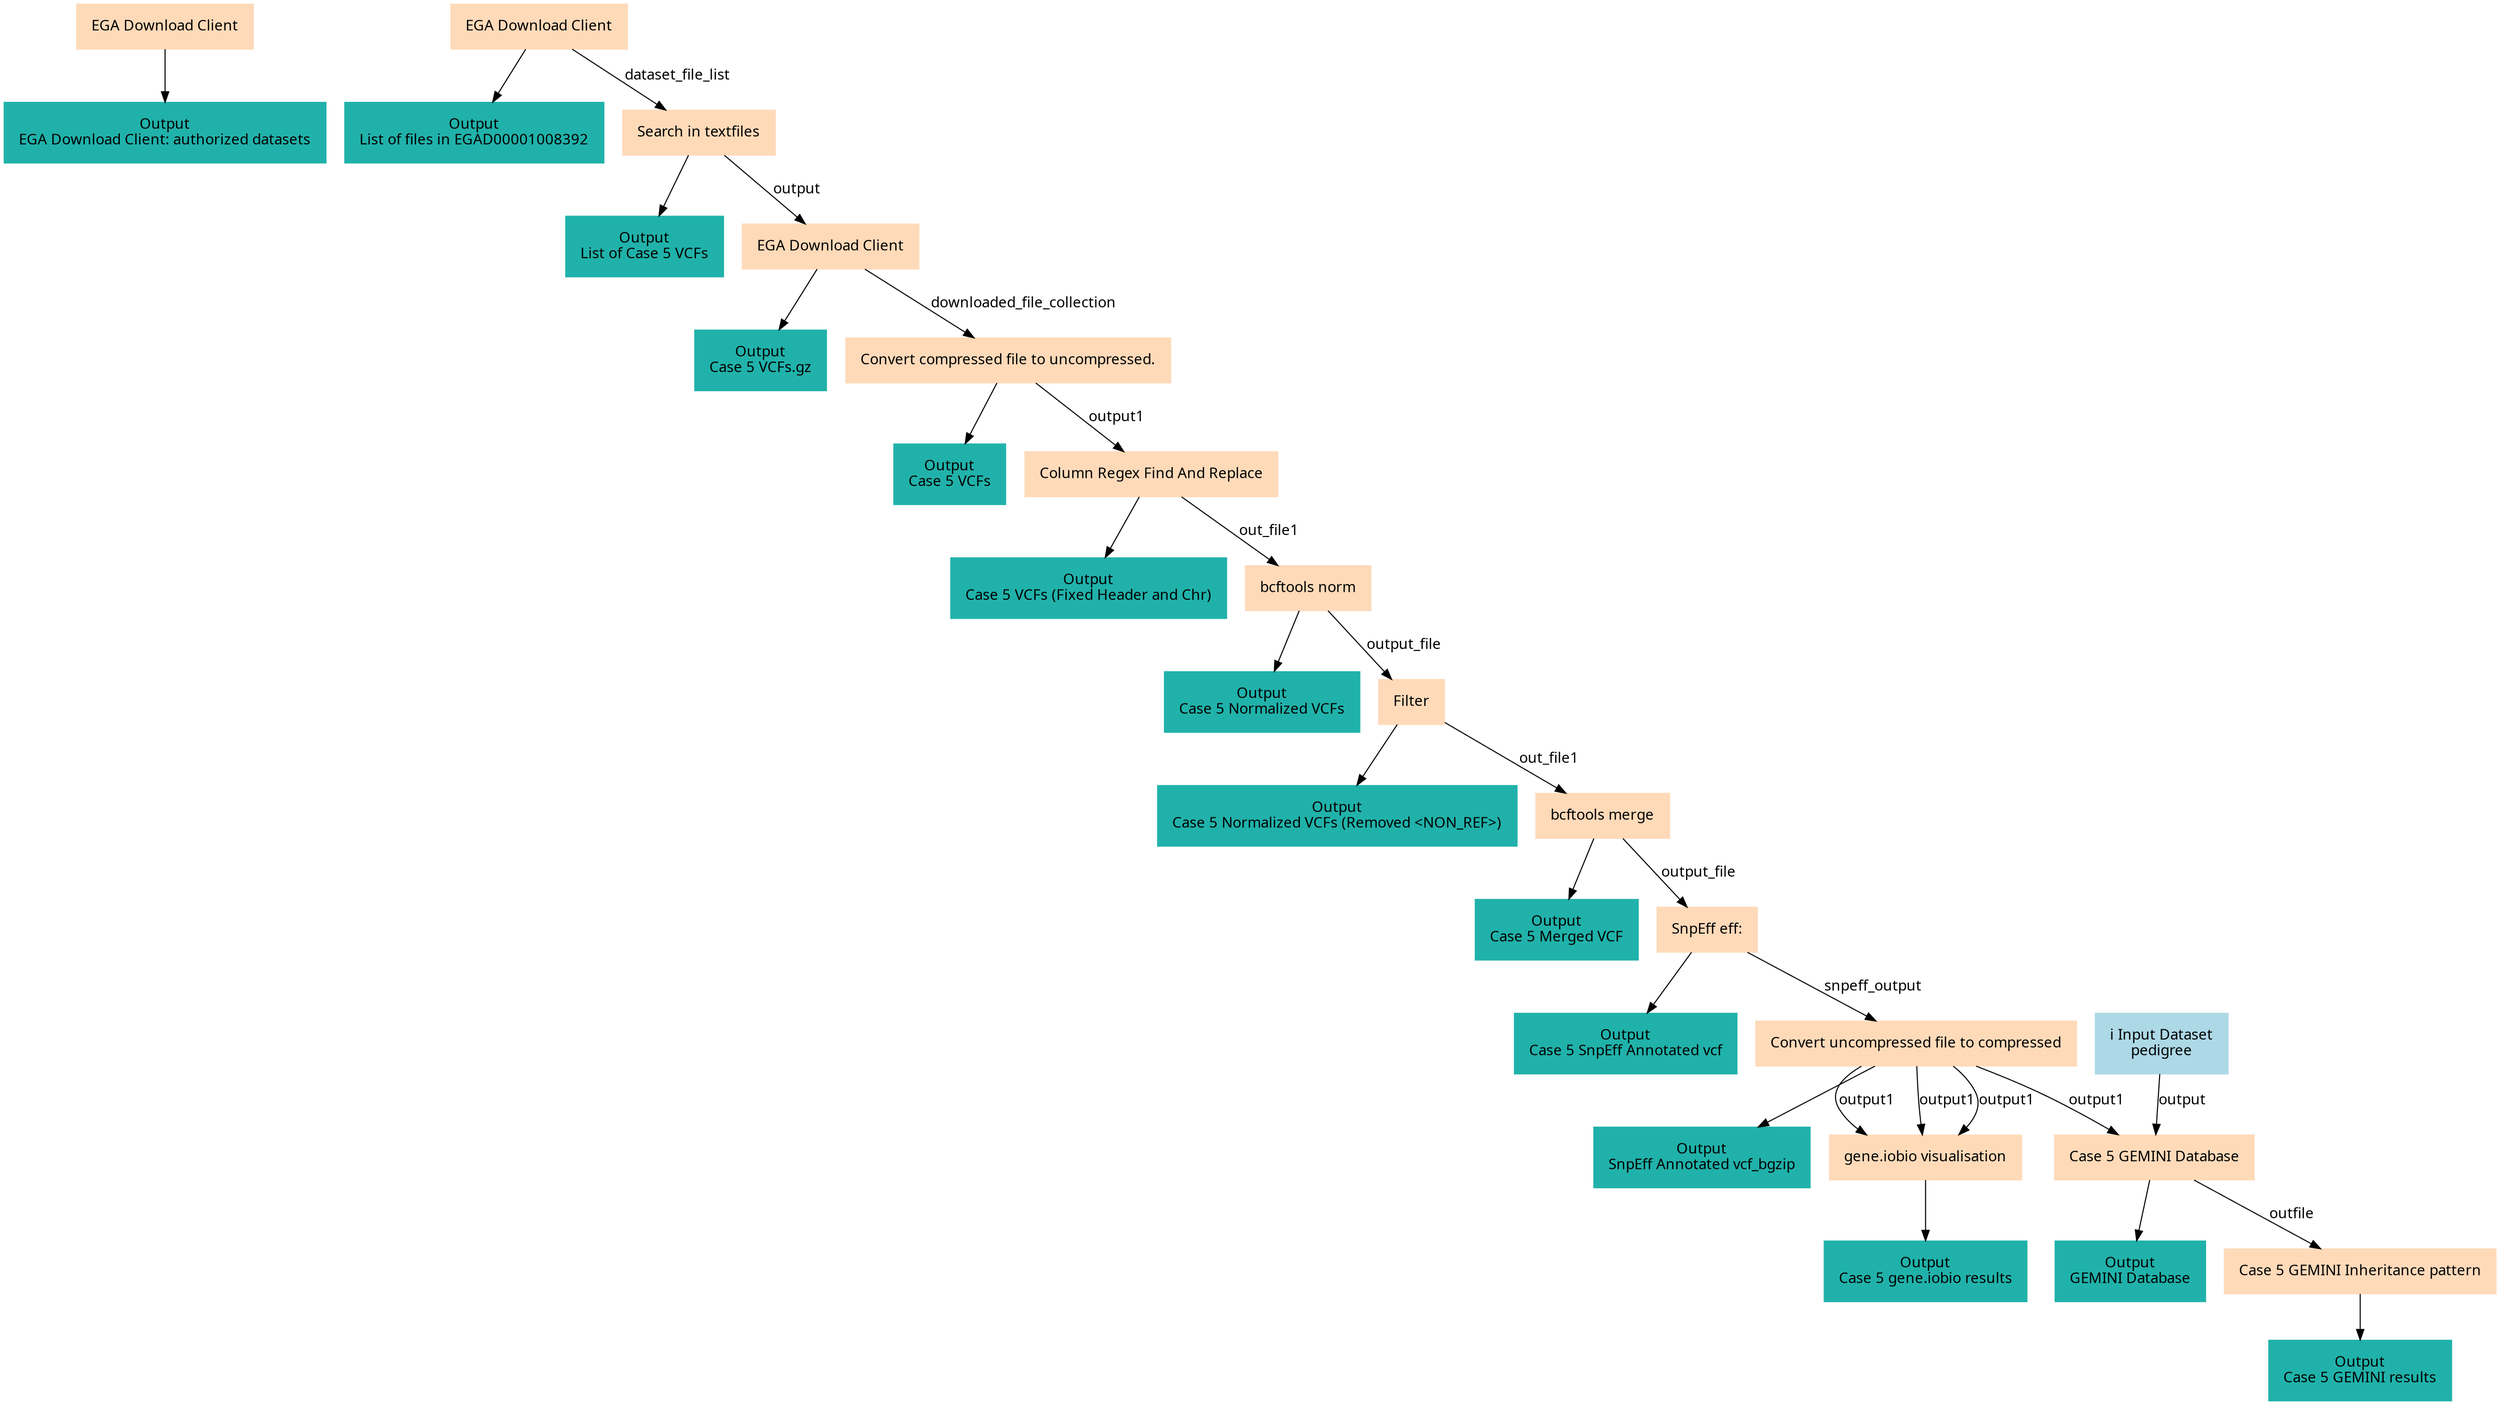 digraph main {
  node [fontname="Atkinson Hyperlegible", shape=box, color=white,style=filled,color=peachpuff,margin="0.2,0.2"];
  edge [fontname="Atkinson Hyperlegible"];
  0[label="EGA Download Client"]
  k85672f3a155649b6be092e6c81721fb3[color=lightseagreen,label="Output\nEGA Download Client: authorized datasets"]
  0 -> k85672f3a155649b6be092e6c81721fb3
  1[label="EGA Download Client"]
  kacd2bcf04b9d47439034716e73d4824f[color=lightseagreen,label="Output\nList of files in EGAD00001008392"]
  1 -> kacd2bcf04b9d47439034716e73d4824f
  2[color=lightblue,label="ℹ️ Input Dataset\npedigree"]
  3[label="Search in textfiles"]
  1 -> 3 [label="dataset_file_list"]
  k6d5d135ea37349389374019a09f45a51[color=lightseagreen,label="Output\nList of Case 5 VCFs"]
  3 -> k6d5d135ea37349389374019a09f45a51
  4[label="EGA Download Client"]
  3 -> 4 [label="output"]
  kbdce7169390b4adb93055550d5d70a73[color=lightseagreen,label="Output\nCase 5 VCFs.gz"]
  4 -> kbdce7169390b4adb93055550d5d70a73
  5[label="Convert compressed file to uncompressed."]
  4 -> 5 [label="downloaded_file_collection"]
  k82b71cdcd8134c778ff3fa59e1725709[color=lightseagreen,label="Output\nCase 5 VCFs"]
  5 -> k82b71cdcd8134c778ff3fa59e1725709
  6[label="Column Regex Find And Replace"]
  5 -> 6 [label="output1"]
  k5e1ff158cf8a4dc89c22b987a9f5ac27[color=lightseagreen,label="Output\nCase 5 VCFs (Fixed Header and Chr)"]
  6 -> k5e1ff158cf8a4dc89c22b987a9f5ac27
  7[label="bcftools norm"]
  6 -> 7 [label="out_file1"]
  k96b34c8dfa9248cbb01fc05364deba5d[color=lightseagreen,label="Output\nCase 5 Normalized VCFs"]
  7 -> k96b34c8dfa9248cbb01fc05364deba5d
  8[label="Filter"]
  7 -> 8 [label="output_file"]
  ka8539eb98bc3473ba27f201c3acf5539[color=lightseagreen,label="Output\nCase 5 Normalized VCFs (Removed <NON_REF>)"]
  8 -> ka8539eb98bc3473ba27f201c3acf5539
  9[label="bcftools merge"]
  8 -> 9 [label="out_file1"]
  kb5c479b2e58a4fe2b1cffc64476c8192[color=lightseagreen,label="Output\nCase 5 Merged VCF"]
  9 -> kb5c479b2e58a4fe2b1cffc64476c8192
  10[label="SnpEff eff:"]
  9 -> 10 [label="output_file"]
  kcd7b49414f4c46318ad53411e60fbbd9[color=lightseagreen,label="Output\nCase 5 SnpEff Annotated vcf"]
  10 -> kcd7b49414f4c46318ad53411e60fbbd9
  11[label="Convert uncompressed file to compressed"]
  10 -> 11 [label="snpeff_output"]
  k6e5e1084b5e14daf8f3bbd3868a52a25[color=lightseagreen,label="Output\nSnpEff Annotated vcf_bgzip"]
  11 -> k6e5e1084b5e14daf8f3bbd3868a52a25
  12[label="gene.iobio visualisation"]
  11 -> 12 [label="output1"]
  11 -> 12 [label="output1"]
  11 -> 12 [label="output1"]
  k0b30f4e0732844798a56bbf828fcfdba[color=lightseagreen,label="Output\nCase 5 gene.iobio results"]
  12 -> k0b30f4e0732844798a56bbf828fcfdba
  13[label="Case 5 GEMINI Database"]
  11 -> 13 [label="output1"]
  2 -> 13 [label="output"]
  k8a1964d9607c4dd3a2dc0f9a68dbb681[color=lightseagreen,label="Output\nGEMINI Database"]
  13 -> k8a1964d9607c4dd3a2dc0f9a68dbb681
  14[label="Case 5 GEMINI Inheritance pattern"]
  13 -> 14 [label="outfile"]
  k960ef978089c429281b5731965c72a0d[color=lightseagreen,label="Output\nCase 5 GEMINI results"]
  14 -> k960ef978089c429281b5731965c72a0d
}